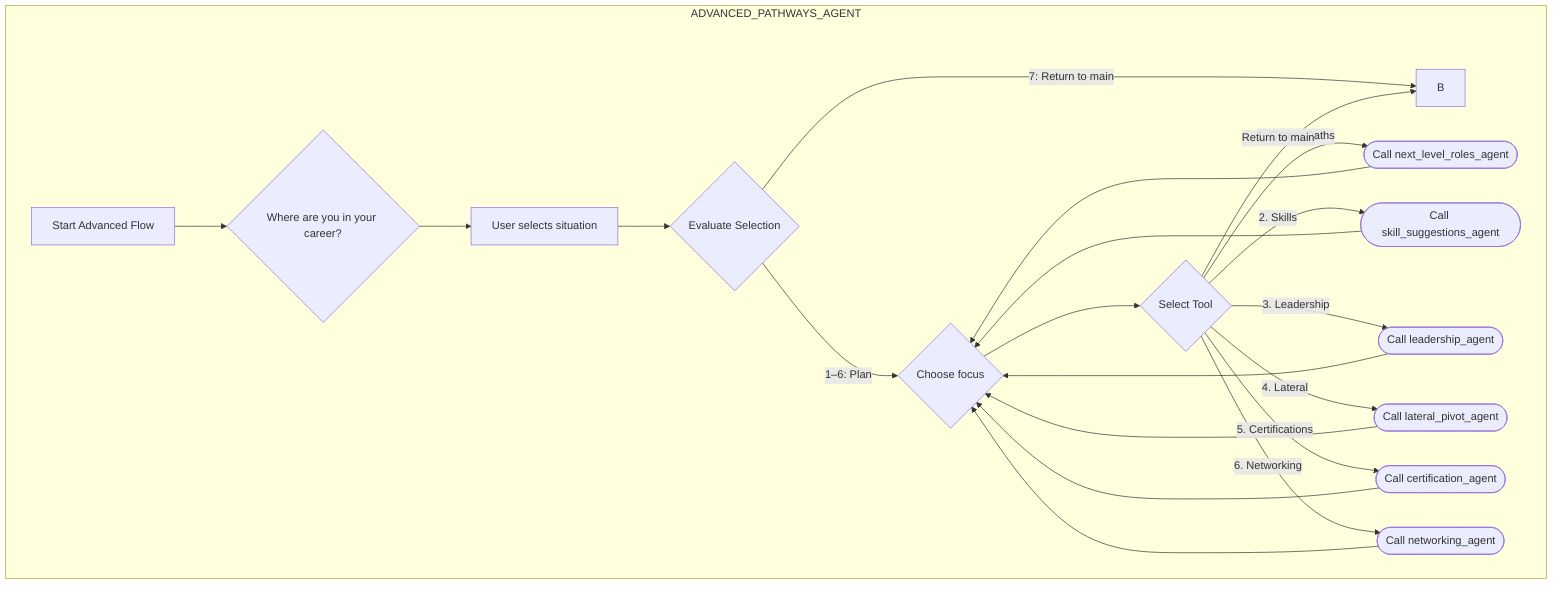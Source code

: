 graph TD
    subgraph ADVANCED_PATHWAYS_AGENT
        F_Path[Start Advanced Flow] --> F1{Where are you in your career?}
        F1 --> F2[User selects situation]
        F2 --> F3{Evaluate Selection}
        F3 -- "1–6: Plan" --> F4{Choose focus}
        F3 -- "7: Return to main" --> B

        F4 --> F5{Select Tool}
        F5 -- "1. Career Paths" --> F5a([Call next_level_roles_agent]) --> F4
        F5 -- "2. Skills" --> F5b([Call skill_suggestions_agent]) --> F4
        F5 -- "3. Leadership" --> F5c([Call leadership_agent]) --> F4
        F5 -- "4. Lateral" --> F5d([Call lateral_pivot_agent]) --> F4
        F5 -- "5. Certifications" --> F5e([Call certification_agent]) --> F4
        F5 -- "6. Networking" --> F5f([Call networking_agent]) --> F4
        F5 -- "Return to main" --> B
    end